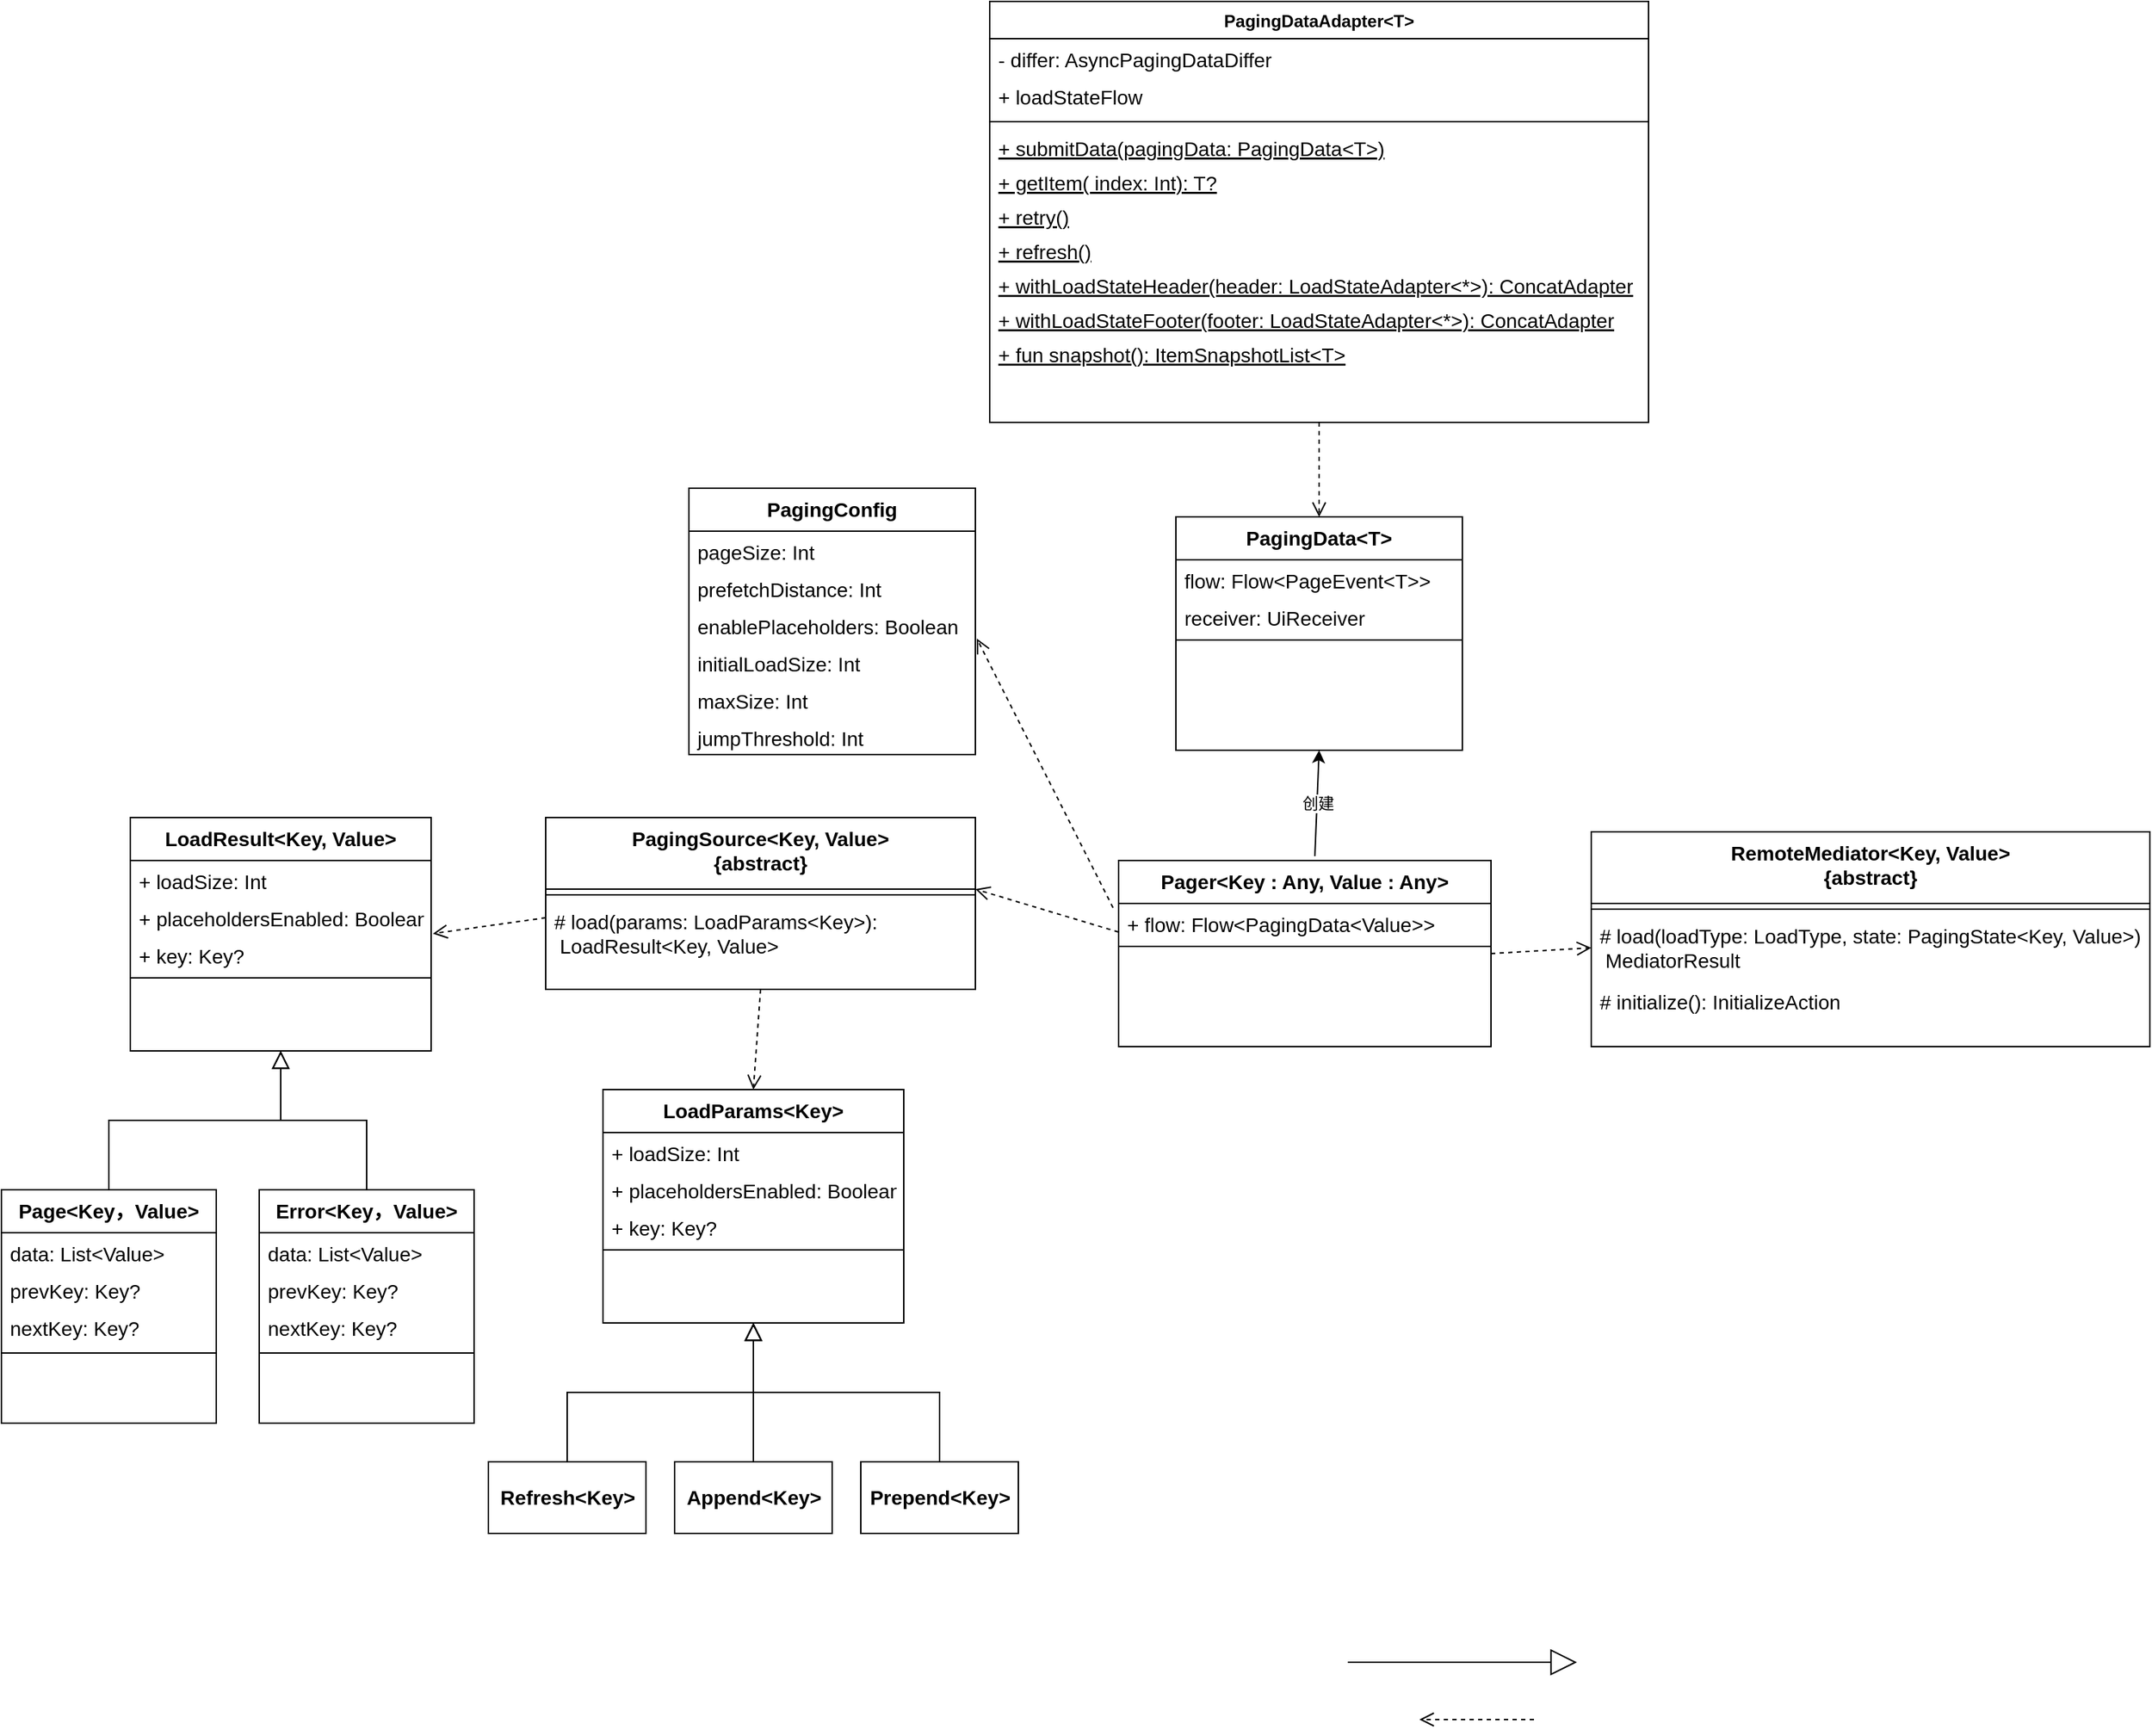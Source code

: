 <mxfile version="14.2.3" type="github">
  <diagram id="C5RBs43oDa-KdzZeNtuy" name="Page-1">
    <mxGraphModel dx="3327" dy="896" grid="1" gridSize="10" guides="1" tooltips="1" connect="1" arrows="1" fold="1" page="1" pageScale="1" pageWidth="827" pageHeight="1169" math="0" shadow="0">
      <root>
        <mxCell id="WIyWlLk6GJQsqaUBKTNV-0" />
        <mxCell id="WIyWlLk6GJQsqaUBKTNV-1" parent="WIyWlLk6GJQsqaUBKTNV-0" />
        <mxCell id="XuE36sU5VSqXOPEqBiMG-0" value="PagingDataAdapter&lt;T&gt;" style="swimlane;fontStyle=1;align=center;verticalAlign=top;childLayout=stackLayout;horizontal=1;startSize=26;horizontalStack=0;resizeParent=1;resizeLast=0;collapsible=1;marginBottom=0;rounded=0;shadow=0;strokeWidth=1;" parent="WIyWlLk6GJQsqaUBKTNV-1" vertex="1">
          <mxGeometry x="-870" y="140" width="460" height="294" as="geometry">
            <mxRectangle x="130" y="380" width="160" height="26" as="alternateBounds" />
          </mxGeometry>
        </mxCell>
        <mxCell id="XuE36sU5VSqXOPEqBiMG-1" value="- differ: AsyncPagingDataDiffer" style="text;align=left;verticalAlign=top;spacingLeft=4;spacingRight=4;overflow=hidden;rotatable=0;points=[[0,0.5],[1,0.5]];portConstraint=eastwest;fontSize=14;" parent="XuE36sU5VSqXOPEqBiMG-0" vertex="1">
          <mxGeometry y="26" width="460" height="26" as="geometry" />
        </mxCell>
        <mxCell id="XuE36sU5VSqXOPEqBiMG-2" value="+ loadStateFlow" style="text;align=left;verticalAlign=top;spacingLeft=4;spacingRight=4;overflow=hidden;rotatable=0;points=[[0,0.5],[1,0.5]];portConstraint=eastwest;rounded=0;shadow=0;html=0;fontSize=14;" parent="XuE36sU5VSqXOPEqBiMG-0" vertex="1">
          <mxGeometry y="52" width="460" height="28" as="geometry" />
        </mxCell>
        <mxCell id="XuE36sU5VSqXOPEqBiMG-5" value="" style="line;html=1;strokeWidth=1;align=left;verticalAlign=middle;spacingTop=-1;spacingLeft=3;spacingRight=3;rotatable=0;labelPosition=right;points=[];portConstraint=eastwest;" parent="XuE36sU5VSqXOPEqBiMG-0" vertex="1">
          <mxGeometry y="80" width="460" height="8" as="geometry" />
        </mxCell>
        <mxCell id="XuE36sU5VSqXOPEqBiMG-6" value="+ submitData(pagingData: PagingData&lt;T&gt;)" style="text;align=left;verticalAlign=top;spacingLeft=4;spacingRight=4;overflow=hidden;rotatable=0;points=[[0,0.5],[1,0.5]];portConstraint=eastwest;fontStyle=4;fontSize=14;" parent="XuE36sU5VSqXOPEqBiMG-0" vertex="1">
          <mxGeometry y="88" width="460" height="24" as="geometry" />
        </mxCell>
        <mxCell id="XuE36sU5VSqXOPEqBiMG-7" value="+ getItem( index: Int): T?" style="text;align=left;verticalAlign=top;spacingLeft=4;spacingRight=4;overflow=hidden;rotatable=0;points=[[0,0.5],[1,0.5]];portConstraint=eastwest;fontStyle=4;fontSize=14;" parent="XuE36sU5VSqXOPEqBiMG-0" vertex="1">
          <mxGeometry y="112" width="460" height="24" as="geometry" />
        </mxCell>
        <mxCell id="XuE36sU5VSqXOPEqBiMG-28" value="+ retry()" style="text;align=left;verticalAlign=top;spacingLeft=4;spacingRight=4;overflow=hidden;rotatable=0;points=[[0,0.5],[1,0.5]];portConstraint=eastwest;fontStyle=4;fontSize=14;" parent="XuE36sU5VSqXOPEqBiMG-0" vertex="1">
          <mxGeometry y="136" width="460" height="24" as="geometry" />
        </mxCell>
        <mxCell id="XuE36sU5VSqXOPEqBiMG-8" value="+ refresh()" style="text;align=left;verticalAlign=top;spacingLeft=4;spacingRight=4;overflow=hidden;rotatable=0;points=[[0,0.5],[1,0.5]];portConstraint=eastwest;fontStyle=4;fontSize=14;" parent="XuE36sU5VSqXOPEqBiMG-0" vertex="1">
          <mxGeometry y="160" width="460" height="24" as="geometry" />
        </mxCell>
        <mxCell id="XuE36sU5VSqXOPEqBiMG-9" value="+ withLoadStateHeader(header: LoadStateAdapter&lt;*&gt;): ConcatAdapter" style="text;align=left;verticalAlign=top;spacingLeft=4;spacingRight=4;overflow=hidden;rotatable=0;points=[[0,0.5],[1,0.5]];portConstraint=eastwest;fontStyle=4;fontSize=14;" parent="XuE36sU5VSqXOPEqBiMG-0" vertex="1">
          <mxGeometry y="184" width="460" height="24" as="geometry" />
        </mxCell>
        <mxCell id="XuE36sU5VSqXOPEqBiMG-10" value="+ withLoadStateFooter(footer: LoadStateAdapter&lt;*&gt;): ConcatAdapter" style="text;align=left;verticalAlign=top;spacingLeft=4;spacingRight=4;overflow=hidden;rotatable=0;points=[[0,0.5],[1,0.5]];portConstraint=eastwest;fontStyle=4;fontSize=14;" parent="XuE36sU5VSqXOPEqBiMG-0" vertex="1">
          <mxGeometry y="208" width="460" height="24" as="geometry" />
        </mxCell>
        <mxCell id="XuE36sU5VSqXOPEqBiMG-11" value="+ fun snapshot(): ItemSnapshotList&lt;T&gt;" style="text;align=left;verticalAlign=top;spacingLeft=4;spacingRight=4;overflow=hidden;rotatable=0;points=[[0,0.5],[1,0.5]];portConstraint=eastwest;fontStyle=4;fontSize=14;" parent="XuE36sU5VSqXOPEqBiMG-0" vertex="1">
          <mxGeometry y="232" width="460" height="24" as="geometry" />
        </mxCell>
        <mxCell id="XuE36sU5VSqXOPEqBiMG-12" style="edgeStyle=orthogonalEdgeStyle;rounded=0;orthogonalLoop=1;jettySize=auto;html=1;exitX=1;exitY=0.5;exitDx=0;exitDy=0;" parent="XuE36sU5VSqXOPEqBiMG-0" source="XuE36sU5VSqXOPEqBiMG-9" target="XuE36sU5VSqXOPEqBiMG-9" edge="1">
          <mxGeometry relative="1" as="geometry" />
        </mxCell>
        <mxCell id="XuE36sU5VSqXOPEqBiMG-13" value="PagingData&lt;T&gt;" style="swimlane;fontStyle=1;align=center;verticalAlign=top;childLayout=stackLayout;horizontal=1;startSize=30;horizontalStack=0;resizeParent=1;resizeLast=0;collapsible=1;marginBottom=0;rounded=0;shadow=0;strokeWidth=1;fontSize=14;" parent="WIyWlLk6GJQsqaUBKTNV-1" vertex="1">
          <mxGeometry x="-740" y="500" width="200" height="163" as="geometry">
            <mxRectangle x="130" y="380" width="160" height="26" as="alternateBounds" />
          </mxGeometry>
        </mxCell>
        <mxCell id="XuE36sU5VSqXOPEqBiMG-14" value="flow: Flow&lt;PageEvent&lt;T&gt;&gt;" style="text;align=left;verticalAlign=top;spacingLeft=4;spacingRight=4;overflow=hidden;rotatable=0;points=[[0,0.5],[1,0.5]];portConstraint=eastwest;fontSize=14;" parent="XuE36sU5VSqXOPEqBiMG-13" vertex="1">
          <mxGeometry y="30" width="200" height="26" as="geometry" />
        </mxCell>
        <mxCell id="XuE36sU5VSqXOPEqBiMG-15" value="receiver: UiReceiver" style="text;align=left;verticalAlign=top;spacingLeft=4;spacingRight=4;overflow=hidden;rotatable=0;points=[[0,0.5],[1,0.5]];portConstraint=eastwest;rounded=0;shadow=0;html=0;fontSize=14;" parent="XuE36sU5VSqXOPEqBiMG-13" vertex="1">
          <mxGeometry y="56" width="200" height="26" as="geometry" />
        </mxCell>
        <mxCell id="XuE36sU5VSqXOPEqBiMG-16" value="" style="line;html=1;strokeWidth=1;align=left;verticalAlign=middle;spacingTop=-1;spacingLeft=3;spacingRight=3;rotatable=0;labelPosition=right;points=[];portConstraint=eastwest;" parent="XuE36sU5VSqXOPEqBiMG-13" vertex="1">
          <mxGeometry y="82" width="200" height="8" as="geometry" />
        </mxCell>
        <mxCell id="ubvXgTzYV1vVZ8Mo8wRW-0" value="Pager&lt;Key : Any, Value : Any&gt;" style="swimlane;fontStyle=1;align=center;verticalAlign=top;childLayout=stackLayout;horizontal=1;startSize=30;horizontalStack=0;resizeParent=1;resizeLast=0;collapsible=1;marginBottom=0;rounded=0;shadow=0;strokeWidth=1;fontSize=14;" vertex="1" parent="WIyWlLk6GJQsqaUBKTNV-1">
          <mxGeometry x="-780" y="740" width="260" height="130" as="geometry">
            <mxRectangle x="130" y="380" width="160" height="26" as="alternateBounds" />
          </mxGeometry>
        </mxCell>
        <mxCell id="ubvXgTzYV1vVZ8Mo8wRW-1" value="+ flow: Flow&lt;PagingData&lt;Value&gt;&gt;" style="text;align=left;verticalAlign=top;spacingLeft=4;spacingRight=4;overflow=hidden;rotatable=0;points=[[0,0.5],[1,0.5]];portConstraint=eastwest;fontSize=14;" vertex="1" parent="ubvXgTzYV1vVZ8Mo8wRW-0">
          <mxGeometry y="30" width="260" height="26" as="geometry" />
        </mxCell>
        <mxCell id="ubvXgTzYV1vVZ8Mo8wRW-3" value="" style="line;html=1;strokeWidth=1;align=left;verticalAlign=middle;spacingTop=-1;spacingLeft=3;spacingRight=3;rotatable=0;labelPosition=right;points=[];portConstraint=eastwest;" vertex="1" parent="ubvXgTzYV1vVZ8Mo8wRW-0">
          <mxGeometry y="56" width="260" height="8" as="geometry" />
        </mxCell>
        <mxCell id="ubvXgTzYV1vVZ8Mo8wRW-16" value="PagingSource&lt;Key, Value&gt;&#xa;{abstract}" style="swimlane;fontStyle=1;align=center;verticalAlign=top;childLayout=stackLayout;horizontal=1;startSize=50;horizontalStack=0;resizeParent=1;resizeLast=0;collapsible=1;marginBottom=0;rounded=0;shadow=0;strokeWidth=1;fontSize=14;" vertex="1" parent="WIyWlLk6GJQsqaUBKTNV-1">
          <mxGeometry x="-1180" y="710" width="300" height="120" as="geometry">
            <mxRectangle x="130" y="380" width="160" height="26" as="alternateBounds" />
          </mxGeometry>
        </mxCell>
        <mxCell id="ubvXgTzYV1vVZ8Mo8wRW-18" value="" style="line;html=1;strokeWidth=1;align=left;verticalAlign=middle;spacingTop=-1;spacingLeft=3;spacingRight=3;rotatable=0;labelPosition=right;points=[];portConstraint=eastwest;" vertex="1" parent="ubvXgTzYV1vVZ8Mo8wRW-16">
          <mxGeometry y="50" width="300" height="8" as="geometry" />
        </mxCell>
        <mxCell id="ubvXgTzYV1vVZ8Mo8wRW-19" value="# load(params: LoadParams&lt;Key&gt;):&#xa; LoadResult&lt;Key, Value&gt;" style="text;align=left;verticalAlign=top;spacingLeft=4;spacingRight=4;overflow=hidden;rotatable=0;points=[[0,0.5],[1,0.5]];portConstraint=eastwest;fontSize=14;" vertex="1" parent="ubvXgTzYV1vVZ8Mo8wRW-16">
          <mxGeometry y="58" width="300" height="46" as="geometry" />
        </mxCell>
        <mxCell id="ubvXgTzYV1vVZ8Mo8wRW-24" value="" style="html=1;verticalAlign=bottom;endArrow=open;dashed=1;endSize=8;exitX=0.5;exitY=1;exitDx=0;exitDy=0;entryX=0.5;entryY=0;entryDx=0;entryDy=0;" edge="1" parent="WIyWlLk6GJQsqaUBKTNV-1" source="XuE36sU5VSqXOPEqBiMG-0" target="XuE36sU5VSqXOPEqBiMG-13">
          <mxGeometry y="-60" relative="1" as="geometry">
            <mxPoint x="-530" y="280" as="sourcePoint" />
            <mxPoint x="-530" y="320" as="targetPoint" />
            <mxPoint as="offset" />
          </mxGeometry>
        </mxCell>
        <mxCell id="ubvXgTzYV1vVZ8Mo8wRW-25" value="" style="html=1;verticalAlign=bottom;endArrow=open;dashed=1;endSize=8;entryX=1;entryY=0.417;entryDx=0;entryDy=0;entryPerimeter=0;" edge="1" parent="WIyWlLk6GJQsqaUBKTNV-1" target="ubvXgTzYV1vVZ8Mo8wRW-16">
          <mxGeometry y="-60" relative="1" as="geometry">
            <mxPoint x="-780" y="790" as="sourcePoint" />
            <mxPoint x="-860" y="790" as="targetPoint" />
            <mxPoint as="offset" />
          </mxGeometry>
        </mxCell>
        <mxCell id="ubvXgTzYV1vVZ8Mo8wRW-29" value="RemoteMediator&lt;Key, Value&gt;&#xa;{abstract}" style="swimlane;fontStyle=1;align=center;verticalAlign=top;childLayout=stackLayout;horizontal=1;startSize=50;horizontalStack=0;resizeParent=1;resizeLast=0;collapsible=1;marginBottom=0;rounded=0;shadow=0;strokeWidth=1;fontSize=14;" vertex="1" parent="WIyWlLk6GJQsqaUBKTNV-1">
          <mxGeometry x="-450" y="720" width="390" height="150" as="geometry">
            <mxRectangle x="130" y="380" width="160" height="26" as="alternateBounds" />
          </mxGeometry>
        </mxCell>
        <mxCell id="ubvXgTzYV1vVZ8Mo8wRW-30" value="" style="line;html=1;strokeWidth=1;align=left;verticalAlign=middle;spacingTop=-1;spacingLeft=3;spacingRight=3;rotatable=0;labelPosition=right;points=[];portConstraint=eastwest;" vertex="1" parent="ubvXgTzYV1vVZ8Mo8wRW-29">
          <mxGeometry y="50" width="390" height="8" as="geometry" />
        </mxCell>
        <mxCell id="ubvXgTzYV1vVZ8Mo8wRW-31" value="# load(loadType: LoadType, state: PagingState&lt;Key, Value&gt;):&#xa; MediatorResult" style="text;align=left;verticalAlign=top;spacingLeft=4;spacingRight=4;overflow=hidden;rotatable=0;points=[[0,0.5],[1,0.5]];portConstraint=eastwest;fontSize=14;" vertex="1" parent="ubvXgTzYV1vVZ8Mo8wRW-29">
          <mxGeometry y="58" width="390" height="46" as="geometry" />
        </mxCell>
        <mxCell id="ubvXgTzYV1vVZ8Mo8wRW-32" value="# initialize(): InitializeAction" style="text;align=left;verticalAlign=top;spacingLeft=4;spacingRight=4;overflow=hidden;rotatable=0;points=[[0,0.5],[1,0.5]];portConstraint=eastwest;fontSize=14;" vertex="1" parent="ubvXgTzYV1vVZ8Mo8wRW-29">
          <mxGeometry y="104" width="390" height="46" as="geometry" />
        </mxCell>
        <mxCell id="ubvXgTzYV1vVZ8Mo8wRW-35" value="" style="html=1;verticalAlign=bottom;endArrow=open;dashed=1;endSize=8;exitX=1;exitY=0.5;exitDx=0;exitDy=0;entryX=0;entryY=0.5;entryDx=0;entryDy=0;" edge="1" parent="WIyWlLk6GJQsqaUBKTNV-1" source="ubvXgTzYV1vVZ8Mo8wRW-0" target="ubvXgTzYV1vVZ8Mo8wRW-31">
          <mxGeometry y="-60" relative="1" as="geometry">
            <mxPoint x="-780" y="830" as="sourcePoint" />
            <mxPoint x="-452" y="805" as="targetPoint" />
            <mxPoint as="offset" />
          </mxGeometry>
        </mxCell>
        <mxCell id="ubvXgTzYV1vVZ8Mo8wRW-57" value="" style="endArrow=classic;html=1;exitX=0.527;exitY=-0.023;exitDx=0;exitDy=0;entryX=0.5;entryY=1;entryDx=0;entryDy=0;exitPerimeter=0;" edge="1" parent="WIyWlLk6GJQsqaUBKTNV-1" source="ubvXgTzYV1vVZ8Mo8wRW-0" target="XuE36sU5VSqXOPEqBiMG-13">
          <mxGeometry relative="1" as="geometry">
            <mxPoint x="-1000" y="-20" as="sourcePoint" />
            <mxPoint x="-840" y="-20" as="targetPoint" />
          </mxGeometry>
        </mxCell>
        <mxCell id="ubvXgTzYV1vVZ8Mo8wRW-58" value="创建" style="edgeLabel;resizable=0;html=1;align=center;verticalAlign=middle;" connectable="0" vertex="1" parent="ubvXgTzYV1vVZ8Mo8wRW-57">
          <mxGeometry relative="1" as="geometry" />
        </mxCell>
        <mxCell id="ubvXgTzYV1vVZ8Mo8wRW-62" value="PagingConfig" style="swimlane;fontStyle=1;align=center;verticalAlign=top;childLayout=stackLayout;horizontal=1;startSize=30;horizontalStack=0;resizeParent=1;resizeLast=0;collapsible=1;marginBottom=0;rounded=0;shadow=0;strokeWidth=1;fontSize=14;" vertex="1" parent="WIyWlLk6GJQsqaUBKTNV-1">
          <mxGeometry x="-1080" y="480" width="200" height="186" as="geometry">
            <mxRectangle x="130" y="380" width="160" height="26" as="alternateBounds" />
          </mxGeometry>
        </mxCell>
        <mxCell id="ubvXgTzYV1vVZ8Mo8wRW-63" value="pageSize: Int" style="text;align=left;verticalAlign=top;spacingLeft=4;spacingRight=4;overflow=hidden;rotatable=0;points=[[0,0.5],[1,0.5]];portConstraint=eastwest;fontSize=14;" vertex="1" parent="ubvXgTzYV1vVZ8Mo8wRW-62">
          <mxGeometry y="30" width="200" height="26" as="geometry" />
        </mxCell>
        <mxCell id="ubvXgTzYV1vVZ8Mo8wRW-64" value="prefetchDistance: Int" style="text;align=left;verticalAlign=top;spacingLeft=4;spacingRight=4;overflow=hidden;rotatable=0;points=[[0,0.5],[1,0.5]];portConstraint=eastwest;rounded=0;shadow=0;html=0;fontSize=14;" vertex="1" parent="ubvXgTzYV1vVZ8Mo8wRW-62">
          <mxGeometry y="56" width="200" height="26" as="geometry" />
        </mxCell>
        <mxCell id="ubvXgTzYV1vVZ8Mo8wRW-66" value="enablePlaceholders: Boolean" style="text;align=left;verticalAlign=top;spacingLeft=4;spacingRight=4;overflow=hidden;rotatable=0;points=[[0,0.5],[1,0.5]];portConstraint=eastwest;rounded=0;shadow=0;html=0;fontSize=14;" vertex="1" parent="ubvXgTzYV1vVZ8Mo8wRW-62">
          <mxGeometry y="82" width="200" height="26" as="geometry" />
        </mxCell>
        <mxCell id="ubvXgTzYV1vVZ8Mo8wRW-67" value="initialLoadSize: Int" style="text;align=left;verticalAlign=top;spacingLeft=4;spacingRight=4;overflow=hidden;rotatable=0;points=[[0,0.5],[1,0.5]];portConstraint=eastwest;rounded=0;shadow=0;html=0;fontSize=14;" vertex="1" parent="ubvXgTzYV1vVZ8Mo8wRW-62">
          <mxGeometry y="108" width="200" height="26" as="geometry" />
        </mxCell>
        <mxCell id="ubvXgTzYV1vVZ8Mo8wRW-69" value="maxSize: Int" style="text;align=left;verticalAlign=top;spacingLeft=4;spacingRight=4;overflow=hidden;rotatable=0;points=[[0,0.5],[1,0.5]];portConstraint=eastwest;rounded=0;shadow=0;html=0;fontSize=14;" vertex="1" parent="ubvXgTzYV1vVZ8Mo8wRW-62">
          <mxGeometry y="134" width="200" height="26" as="geometry" />
        </mxCell>
        <mxCell id="ubvXgTzYV1vVZ8Mo8wRW-76" value="jumpThreshold: Int" style="text;align=left;verticalAlign=top;spacingLeft=4;spacingRight=4;overflow=hidden;rotatable=0;points=[[0,0.5],[1,0.5]];portConstraint=eastwest;rounded=0;shadow=0;html=0;fontSize=14;" vertex="1" parent="ubvXgTzYV1vVZ8Mo8wRW-62">
          <mxGeometry y="160" width="200" height="26" as="geometry" />
        </mxCell>
        <mxCell id="ubvXgTzYV1vVZ8Mo8wRW-80" value="" style="html=1;verticalAlign=bottom;endArrow=open;dashed=1;endSize=8;exitX=-0.015;exitY=0.115;exitDx=0;exitDy=0;exitPerimeter=0;entryX=1.005;entryY=-0.115;entryDx=0;entryDy=0;entryPerimeter=0;" edge="1" parent="WIyWlLk6GJQsqaUBKTNV-1" source="ubvXgTzYV1vVZ8Mo8wRW-1" target="ubvXgTzYV1vVZ8Mo8wRW-67">
          <mxGeometry y="-50" relative="1" as="geometry">
            <mxPoint x="-810" y="660" as="sourcePoint" />
            <mxPoint x="-890" y="660" as="targetPoint" />
            <mxPoint as="offset" />
          </mxGeometry>
        </mxCell>
        <mxCell id="ubvXgTzYV1vVZ8Mo8wRW-95" value="LoadParams&lt;Key&gt;" style="swimlane;fontStyle=1;align=center;verticalAlign=top;childLayout=stackLayout;horizontal=1;startSize=30;horizontalStack=0;resizeParent=1;resizeLast=0;collapsible=1;marginBottom=0;rounded=0;shadow=0;strokeWidth=1;fontSize=14;" vertex="1" parent="WIyWlLk6GJQsqaUBKTNV-1">
          <mxGeometry x="-1140" y="900" width="210" height="163" as="geometry">
            <mxRectangle x="130" y="380" width="160" height="26" as="alternateBounds" />
          </mxGeometry>
        </mxCell>
        <mxCell id="ubvXgTzYV1vVZ8Mo8wRW-96" value="+ loadSize: Int" style="text;align=left;verticalAlign=top;spacingLeft=4;spacingRight=4;overflow=hidden;rotatable=0;points=[[0,0.5],[1,0.5]];portConstraint=eastwest;fontSize=14;" vertex="1" parent="ubvXgTzYV1vVZ8Mo8wRW-95">
          <mxGeometry y="30" width="210" height="26" as="geometry" />
        </mxCell>
        <mxCell id="ubvXgTzYV1vVZ8Mo8wRW-97" value="+ placeholdersEnabled: Boolean" style="text;align=left;verticalAlign=top;spacingLeft=4;spacingRight=4;overflow=hidden;rotatable=0;points=[[0,0.5],[1,0.5]];portConstraint=eastwest;rounded=0;shadow=0;html=0;fontSize=14;" vertex="1" parent="ubvXgTzYV1vVZ8Mo8wRW-95">
          <mxGeometry y="56" width="210" height="26" as="geometry" />
        </mxCell>
        <mxCell id="ubvXgTzYV1vVZ8Mo8wRW-102" value="+ key: Key?" style="text;align=left;verticalAlign=top;spacingLeft=4;spacingRight=4;overflow=hidden;rotatable=0;points=[[0,0.5],[1,0.5]];portConstraint=eastwest;rounded=0;shadow=0;html=0;fontSize=14;" vertex="1" parent="ubvXgTzYV1vVZ8Mo8wRW-95">
          <mxGeometry y="82" width="210" height="26" as="geometry" />
        </mxCell>
        <mxCell id="ubvXgTzYV1vVZ8Mo8wRW-98" value="" style="line;html=1;strokeWidth=1;align=left;verticalAlign=middle;spacingTop=-1;spacingLeft=3;spacingRight=3;rotatable=0;labelPosition=right;points=[];portConstraint=eastwest;" vertex="1" parent="ubvXgTzYV1vVZ8Mo8wRW-95">
          <mxGeometry y="108" width="210" height="8" as="geometry" />
        </mxCell>
        <mxCell id="ubvXgTzYV1vVZ8Mo8wRW-99" value="" style="html=1;verticalAlign=bottom;endArrow=open;dashed=1;endSize=8;" edge="1" parent="WIyWlLk6GJQsqaUBKTNV-1">
          <mxGeometry relative="1" as="geometry">
            <mxPoint x="-490" y="1340" as="sourcePoint" />
            <mxPoint x="-570" y="1340" as="targetPoint" />
          </mxGeometry>
        </mxCell>
        <mxCell id="ubvXgTzYV1vVZ8Mo8wRW-101" value="" style="html=1;verticalAlign=bottom;endArrow=open;dashed=1;endSize=8;exitX=0.5;exitY=1;exitDx=0;exitDy=0;entryX=0.5;entryY=0;entryDx=0;entryDy=0;" edge="1" parent="WIyWlLk6GJQsqaUBKTNV-1" source="ubvXgTzYV1vVZ8Mo8wRW-16" target="ubvXgTzYV1vVZ8Mo8wRW-95">
          <mxGeometry relative="1" as="geometry">
            <mxPoint x="-1230" y="910" as="sourcePoint" />
            <mxPoint x="-1310" y="910" as="targetPoint" />
          </mxGeometry>
        </mxCell>
        <mxCell id="ubvXgTzYV1vVZ8Mo8wRW-105" value="&lt;b&gt;&lt;font style=&quot;font-size: 14px&quot;&gt;Refresh&amp;lt;Key&amp;gt;&lt;/font&gt;&lt;/b&gt;" style="html=1;" vertex="1" parent="WIyWlLk6GJQsqaUBKTNV-1">
          <mxGeometry x="-1220" y="1160" width="110" height="50" as="geometry" />
        </mxCell>
        <mxCell id="ubvXgTzYV1vVZ8Mo8wRW-106" value="&lt;b&gt;&lt;font style=&quot;font-size: 14px&quot;&gt;Append&amp;lt;Key&amp;gt;&lt;/font&gt;&lt;/b&gt;" style="html=1;" vertex="1" parent="WIyWlLk6GJQsqaUBKTNV-1">
          <mxGeometry x="-1090" y="1160" width="110" height="50" as="geometry" />
        </mxCell>
        <mxCell id="ubvXgTzYV1vVZ8Mo8wRW-107" value="&lt;b&gt;&lt;font style=&quot;font-size: 14px&quot;&gt;Prepend&amp;lt;Key&amp;gt;&lt;/font&gt;&lt;/b&gt;" style="html=1;" vertex="1" parent="WIyWlLk6GJQsqaUBKTNV-1">
          <mxGeometry x="-960" y="1160" width="110" height="50" as="geometry" />
        </mxCell>
        <mxCell id="ubvXgTzYV1vVZ8Mo8wRW-108" value="" style="endArrow=block;endSize=16;endFill=0;html=1;" edge="1" parent="WIyWlLk6GJQsqaUBKTNV-1">
          <mxGeometry x="-0.125" y="-30" width="160" relative="1" as="geometry">
            <mxPoint x="-620" y="1300" as="sourcePoint" />
            <mxPoint x="-460" y="1300" as="targetPoint" />
            <mxPoint x="-1" as="offset" />
          </mxGeometry>
        </mxCell>
        <mxCell id="ubvXgTzYV1vVZ8Mo8wRW-113" value="LoadResult&lt;Key, Value&gt;" style="swimlane;fontStyle=1;align=center;verticalAlign=top;childLayout=stackLayout;horizontal=1;startSize=30;horizontalStack=0;resizeParent=1;resizeLast=0;collapsible=1;marginBottom=0;rounded=0;shadow=0;strokeWidth=1;fontSize=14;" vertex="1" parent="WIyWlLk6GJQsqaUBKTNV-1">
          <mxGeometry x="-1470" y="710" width="210" height="163" as="geometry">
            <mxRectangle x="130" y="380" width="160" height="26" as="alternateBounds" />
          </mxGeometry>
        </mxCell>
        <mxCell id="ubvXgTzYV1vVZ8Mo8wRW-114" value="+ loadSize: Int" style="text;align=left;verticalAlign=top;spacingLeft=4;spacingRight=4;overflow=hidden;rotatable=0;points=[[0,0.5],[1,0.5]];portConstraint=eastwest;fontSize=14;" vertex="1" parent="ubvXgTzYV1vVZ8Mo8wRW-113">
          <mxGeometry y="30" width="210" height="26" as="geometry" />
        </mxCell>
        <mxCell id="ubvXgTzYV1vVZ8Mo8wRW-115" value="+ placeholdersEnabled: Boolean" style="text;align=left;verticalAlign=top;spacingLeft=4;spacingRight=4;overflow=hidden;rotatable=0;points=[[0,0.5],[1,0.5]];portConstraint=eastwest;rounded=0;shadow=0;html=0;fontSize=14;" vertex="1" parent="ubvXgTzYV1vVZ8Mo8wRW-113">
          <mxGeometry y="56" width="210" height="26" as="geometry" />
        </mxCell>
        <mxCell id="ubvXgTzYV1vVZ8Mo8wRW-116" value="+ key: Key?" style="text;align=left;verticalAlign=top;spacingLeft=4;spacingRight=4;overflow=hidden;rotatable=0;points=[[0,0.5],[1,0.5]];portConstraint=eastwest;rounded=0;shadow=0;html=0;fontSize=14;" vertex="1" parent="ubvXgTzYV1vVZ8Mo8wRW-113">
          <mxGeometry y="82" width="210" height="26" as="geometry" />
        </mxCell>
        <mxCell id="ubvXgTzYV1vVZ8Mo8wRW-117" value="" style="line;html=1;strokeWidth=1;align=left;verticalAlign=middle;spacingTop=-1;spacingLeft=3;spacingRight=3;rotatable=0;labelPosition=right;points=[];portConstraint=eastwest;" vertex="1" parent="ubvXgTzYV1vVZ8Mo8wRW-113">
          <mxGeometry y="108" width="210" height="8" as="geometry" />
        </mxCell>
        <mxCell id="ubvXgTzYV1vVZ8Mo8wRW-118" value="" style="endArrow=block;endSize=10;endFill=0;shadow=0;strokeWidth=1;rounded=0;edgeStyle=elbowEdgeStyle;elbow=vertical;entryX=0.5;entryY=1;entryDx=0;entryDy=0;exitX=0.5;exitY=0;exitDx=0;exitDy=0;" edge="1" parent="WIyWlLk6GJQsqaUBKTNV-1" source="ubvXgTzYV1vVZ8Mo8wRW-105" target="ubvXgTzYV1vVZ8Mo8wRW-95">
          <mxGeometry width="160" relative="1" as="geometry">
            <mxPoint x="-1190" y="1190" as="sourcePoint" />
            <mxPoint x="-1080" y="1090" as="targetPoint" />
          </mxGeometry>
        </mxCell>
        <mxCell id="ubvXgTzYV1vVZ8Mo8wRW-119" value="" style="endArrow=block;endSize=10;endFill=0;shadow=0;strokeWidth=1;rounded=0;edgeStyle=elbowEdgeStyle;elbow=vertical;entryX=0.5;entryY=1;entryDx=0;entryDy=0;exitX=0.5;exitY=0;exitDx=0;exitDy=0;" edge="1" parent="WIyWlLk6GJQsqaUBKTNV-1" source="ubvXgTzYV1vVZ8Mo8wRW-107" target="ubvXgTzYV1vVZ8Mo8wRW-95">
          <mxGeometry width="160" relative="1" as="geometry">
            <mxPoint x="-930" y="1192" as="sourcePoint" />
            <mxPoint x="-1040" y="1090" as="targetPoint" />
          </mxGeometry>
        </mxCell>
        <mxCell id="ubvXgTzYV1vVZ8Mo8wRW-120" value="" style="endArrow=block;endSize=10;endFill=0;shadow=0;strokeWidth=1;rounded=0;edgeStyle=elbowEdgeStyle;elbow=vertical;entryX=0.5;entryY=1;entryDx=0;entryDy=0;" edge="1" parent="WIyWlLk6GJQsqaUBKTNV-1" source="ubvXgTzYV1vVZ8Mo8wRW-106" target="ubvXgTzYV1vVZ8Mo8wRW-95">
          <mxGeometry width="160" relative="1" as="geometry">
            <mxPoint x="-640" y="1192" as="sourcePoint" />
            <mxPoint x="-540" y="1090" as="targetPoint" />
          </mxGeometry>
        </mxCell>
        <mxCell id="ubvXgTzYV1vVZ8Mo8wRW-122" value="" style="html=1;verticalAlign=bottom;endArrow=open;dashed=1;endSize=8;exitX=0;exitY=0.261;exitDx=0;exitDy=0;exitPerimeter=0;entryX=1.006;entryY=-0.036;entryDx=0;entryDy=0;entryPerimeter=0;" edge="1" parent="WIyWlLk6GJQsqaUBKTNV-1" source="ubvXgTzYV1vVZ8Mo8wRW-19" target="ubvXgTzYV1vVZ8Mo8wRW-116">
          <mxGeometry relative="1" as="geometry">
            <mxPoint x="-1280" y="980.91" as="sourcePoint" />
            <mxPoint x="-1360" y="980.91" as="targetPoint" />
          </mxGeometry>
        </mxCell>
        <mxCell id="ubvXgTzYV1vVZ8Mo8wRW-126" value="" style="endArrow=block;endSize=10;endFill=0;shadow=0;strokeWidth=1;rounded=0;edgeStyle=elbowEdgeStyle;elbow=vertical;entryX=0.5;entryY=1;entryDx=0;entryDy=0;" edge="1" source="ubvXgTzYV1vVZ8Mo8wRW-134" parent="WIyWlLk6GJQsqaUBKTNV-1">
          <mxGeometry width="160" relative="1" as="geometry">
            <mxPoint x="-1450" y="970" as="sourcePoint" />
            <mxPoint x="-1365" y="873" as="targetPoint" />
          </mxGeometry>
        </mxCell>
        <mxCell id="ubvXgTzYV1vVZ8Mo8wRW-127" value="" style="endArrow=block;endSize=10;endFill=0;shadow=0;strokeWidth=1;rounded=0;edgeStyle=elbowEdgeStyle;elbow=vertical;entryX=0.5;entryY=1;entryDx=0;entryDy=0;exitX=0.5;exitY=0;exitDx=0;exitDy=0;" edge="1" source="ubvXgTzYV1vVZ8Mo8wRW-140" parent="WIyWlLk6GJQsqaUBKTNV-1">
          <mxGeometry width="160" relative="1" as="geometry">
            <mxPoint x="-1290" y="970" as="sourcePoint" />
            <mxPoint x="-1365" y="873" as="targetPoint" />
          </mxGeometry>
        </mxCell>
        <mxCell id="ubvXgTzYV1vVZ8Mo8wRW-134" value="Page&lt;Key，Value&gt;" style="swimlane;fontStyle=1;align=center;verticalAlign=top;childLayout=stackLayout;horizontal=1;startSize=30;horizontalStack=0;resizeParent=1;resizeLast=0;collapsible=1;marginBottom=0;rounded=0;shadow=0;strokeWidth=1;fontSize=14;" vertex="1" parent="WIyWlLk6GJQsqaUBKTNV-1">
          <mxGeometry x="-1560" y="970" width="150" height="163" as="geometry">
            <mxRectangle x="130" y="380" width="160" height="26" as="alternateBounds" />
          </mxGeometry>
        </mxCell>
        <mxCell id="ubvXgTzYV1vVZ8Mo8wRW-135" value="data: List&lt;Value&gt;" style="text;align=left;verticalAlign=top;spacingLeft=4;spacingRight=4;overflow=hidden;rotatable=0;points=[[0,0.5],[1,0.5]];portConstraint=eastwest;fontSize=14;" vertex="1" parent="ubvXgTzYV1vVZ8Mo8wRW-134">
          <mxGeometry y="30" width="150" height="26" as="geometry" />
        </mxCell>
        <mxCell id="ubvXgTzYV1vVZ8Mo8wRW-136" value="prevKey: Key?" style="text;align=left;verticalAlign=top;spacingLeft=4;spacingRight=4;overflow=hidden;rotatable=0;points=[[0,0.5],[1,0.5]];portConstraint=eastwest;rounded=0;shadow=0;html=0;fontSize=14;" vertex="1" parent="ubvXgTzYV1vVZ8Mo8wRW-134">
          <mxGeometry y="56" width="150" height="26" as="geometry" />
        </mxCell>
        <mxCell id="ubvXgTzYV1vVZ8Mo8wRW-138" value="nextKey: Key?" style="text;align=left;verticalAlign=top;spacingLeft=4;spacingRight=4;overflow=hidden;rotatable=0;points=[[0,0.5],[1,0.5]];portConstraint=eastwest;rounded=0;shadow=0;html=0;fontSize=14;" vertex="1" parent="ubvXgTzYV1vVZ8Mo8wRW-134">
          <mxGeometry y="82" width="150" height="28" as="geometry" />
        </mxCell>
        <mxCell id="ubvXgTzYV1vVZ8Mo8wRW-137" value="" style="line;html=1;strokeWidth=1;align=left;verticalAlign=middle;spacingTop=-1;spacingLeft=3;spacingRight=3;rotatable=0;labelPosition=right;points=[];portConstraint=eastwest;" vertex="1" parent="ubvXgTzYV1vVZ8Mo8wRW-134">
          <mxGeometry y="110" width="150" height="8" as="geometry" />
        </mxCell>
        <mxCell id="ubvXgTzYV1vVZ8Mo8wRW-140" value="Error&lt;Key，Value&gt;" style="swimlane;fontStyle=1;align=center;verticalAlign=top;childLayout=stackLayout;horizontal=1;startSize=30;horizontalStack=0;resizeParent=1;resizeLast=0;collapsible=1;marginBottom=0;rounded=0;shadow=0;strokeWidth=1;fontSize=14;" vertex="1" parent="WIyWlLk6GJQsqaUBKTNV-1">
          <mxGeometry x="-1380" y="970" width="150" height="163" as="geometry">
            <mxRectangle x="130" y="380" width="160" height="26" as="alternateBounds" />
          </mxGeometry>
        </mxCell>
        <mxCell id="ubvXgTzYV1vVZ8Mo8wRW-141" value="data: List&lt;Value&gt;" style="text;align=left;verticalAlign=top;spacingLeft=4;spacingRight=4;overflow=hidden;rotatable=0;points=[[0,0.5],[1,0.5]];portConstraint=eastwest;fontSize=14;" vertex="1" parent="ubvXgTzYV1vVZ8Mo8wRW-140">
          <mxGeometry y="30" width="150" height="26" as="geometry" />
        </mxCell>
        <mxCell id="ubvXgTzYV1vVZ8Mo8wRW-142" value="prevKey: Key?" style="text;align=left;verticalAlign=top;spacingLeft=4;spacingRight=4;overflow=hidden;rotatable=0;points=[[0,0.5],[1,0.5]];portConstraint=eastwest;rounded=0;shadow=0;html=0;fontSize=14;" vertex="1" parent="ubvXgTzYV1vVZ8Mo8wRW-140">
          <mxGeometry y="56" width="150" height="26" as="geometry" />
        </mxCell>
        <mxCell id="ubvXgTzYV1vVZ8Mo8wRW-143" value="nextKey: Key?" style="text;align=left;verticalAlign=top;spacingLeft=4;spacingRight=4;overflow=hidden;rotatable=0;points=[[0,0.5],[1,0.5]];portConstraint=eastwest;rounded=0;shadow=0;html=0;fontSize=14;" vertex="1" parent="ubvXgTzYV1vVZ8Mo8wRW-140">
          <mxGeometry y="82" width="150" height="28" as="geometry" />
        </mxCell>
        <mxCell id="ubvXgTzYV1vVZ8Mo8wRW-144" value="" style="line;html=1;strokeWidth=1;align=left;verticalAlign=middle;spacingTop=-1;spacingLeft=3;spacingRight=3;rotatable=0;labelPosition=right;points=[];portConstraint=eastwest;" vertex="1" parent="ubvXgTzYV1vVZ8Mo8wRW-140">
          <mxGeometry y="110" width="150" height="8" as="geometry" />
        </mxCell>
      </root>
    </mxGraphModel>
  </diagram>
</mxfile>
